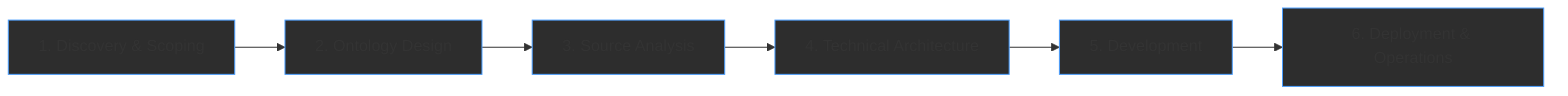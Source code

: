 graph LR
    A["1. Discovery & Scoping"] --> B["2. Ontology Design"]
    B --> C["3. Source Analysis"]
    C --> D["4. Technical Architecture"]
    D --> E["5. Development"]
    E --> F["6. Deployment & Operations"]
    
    style A fill:#2d2d2d,stroke:#4a9eff
    style B fill:#2d2d2d,stroke:#4a9eff
    style C fill:#2d2d2d,stroke:#4a9eff
    style D fill:#2d2d2d,stroke:#4a9eff
    style E fill:#2d2d2d,stroke:#4a9eff
    style F fill:#2d2d2d,stroke:#4a9eff